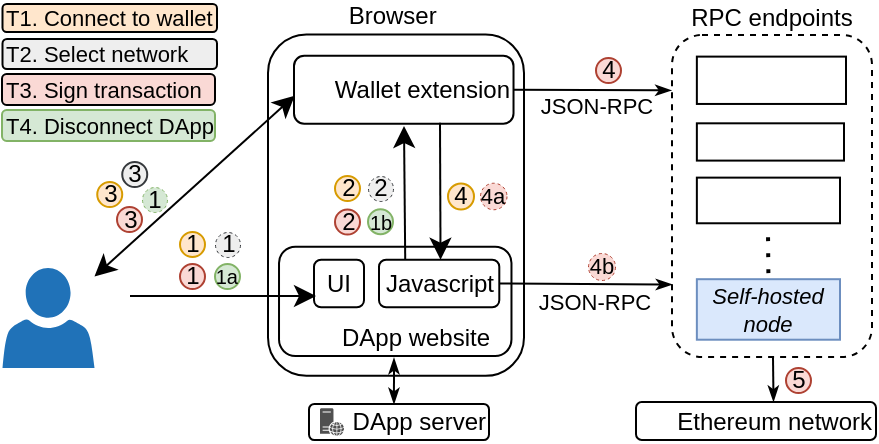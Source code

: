 <mxfile version="24.8.6" pages="3">
  <diagram name="Page-1" id="une94o24esR4AsokWM9O">
    <mxGraphModel dx="387" dy="275" grid="0" gridSize="10" guides="1" tooltips="1" connect="1" arrows="1" fold="1" page="1" pageScale="1" pageWidth="850" pageHeight="1100" math="0" shadow="0">
      <root>
        <mxCell id="0" />
        <mxCell id="1" parent="0" />
        <mxCell id="C3kiCjEXhCpGuOrahZ5G-40" value="" style="group;labelPosition=right;verticalLabelPosition=bottom;align=left;verticalAlign=top;spacing=2;" parent="1" vertex="1" connectable="0">
          <mxGeometry x="292" y="150" width="156" height="192" as="geometry" />
        </mxCell>
        <mxCell id="C3kiCjEXhCpGuOrahZ5G-41" value="Browser&amp;nbsp;" style="rounded=1;whiteSpace=wrap;html=1;labelPosition=center;verticalLabelPosition=top;align=center;verticalAlign=bottom;spacing=2;" parent="C3kiCjEXhCpGuOrahZ5G-40" vertex="1">
          <mxGeometry x="17" y="15.238" width="128" height="170.667" as="geometry" />
        </mxCell>
        <mxCell id="C3kiCjEXhCpGuOrahZ5G-45" value="" style="group;spacing=2;" parent="C3kiCjEXhCpGuOrahZ5G-40" vertex="1" connectable="0">
          <mxGeometry x="30" y="25.91" width="109.76" height="35.63" as="geometry" />
        </mxCell>
        <mxCell id="C3kiCjEXhCpGuOrahZ5G-52" value="" style="group;spacing=2;" parent="C3kiCjEXhCpGuOrahZ5G-45" vertex="1" connectable="0">
          <mxGeometry width="109.76" height="33.933" as="geometry" />
        </mxCell>
        <mxCell id="C3kiCjEXhCpGuOrahZ5G-46" value="Wallet extension" style="rounded=1;whiteSpace=wrap;html=1;labelPosition=center;verticalLabelPosition=middle;align=right;verticalAlign=middle;spacing=2;fillColor=none;strokeColor=default;" parent="C3kiCjEXhCpGuOrahZ5G-52" vertex="1">
          <mxGeometry width="109.76" height="33.933" as="geometry" />
        </mxCell>
        <mxCell id="C3kiCjEXhCpGuOrahZ5G-51" value="" style="shape=image;verticalLabelPosition=bottom;labelBackgroundColor=default;verticalAlign=top;aspect=fixed;imageAspect=0;image=https://upload.wikimedia.org/wikipedia/commons/thumb/3/36/MetaMask_Fox.svg/1024px-MetaMask_Fox.svg.png;spacing=2;" parent="C3kiCjEXhCpGuOrahZ5G-52" vertex="1">
          <mxGeometry y="7.612" width="20.413" height="20.413" as="geometry" />
        </mxCell>
        <mxCell id="C3kiCjEXhCpGuOrahZ5G-54" value="" style="group;labelPosition=center;verticalLabelPosition=top;align=center;verticalAlign=bottom;spacing=2;" parent="C3kiCjEXhCpGuOrahZ5G-40" vertex="1" connectable="0">
          <mxGeometry x="13.5" y="113" width="125.24" height="63" as="geometry" />
        </mxCell>
        <mxCell id="C3kiCjEXhCpGuOrahZ5G-43" value="&amp;nbsp; &amp;nbsp; &amp;nbsp; DApp website" style="rounded=1;whiteSpace=wrap;html=1;labelPosition=center;verticalLabelPosition=middle;align=center;verticalAlign=bottom;horizontal=1;spacing=2;fillColor=none;strokeColor=default;" parent="C3kiCjEXhCpGuOrahZ5G-54" vertex="1">
          <mxGeometry x="9.01" y="8.321" width="116.23" height="54.679" as="geometry" />
        </mxCell>
        <mxCell id="C3kiCjEXhCpGuOrahZ5G-75" value="UI" style="rounded=1;whiteSpace=wrap;html=1;spacing=2;" parent="C3kiCjEXhCpGuOrahZ5G-54" vertex="1">
          <mxGeometry x="26.5" y="14.86" width="25" height="23.77" as="geometry" />
        </mxCell>
        <mxCell id="C3kiCjEXhCpGuOrahZ5G-76" value="Javascript" style="rounded=1;whiteSpace=wrap;html=1;spacing=2;" parent="C3kiCjEXhCpGuOrahZ5G-54" vertex="1">
          <mxGeometry x="59.0" y="14.862" width="60.15" height="23.772" as="geometry" />
        </mxCell>
        <mxCell id="C3kiCjEXhCpGuOrahZ5G-53" value="" style="shape=image;verticalLabelPosition=bottom;labelBackgroundColor=default;verticalAlign=top;aspect=fixed;imageAspect=0;image=https://cryptologos.cc/logos/uniswap-uni-logo.png;spacing=2;" parent="C3kiCjEXhCpGuOrahZ5G-54" vertex="1">
          <mxGeometry x="12.5" y="41" width="19.24" height="19.24" as="geometry" />
        </mxCell>
        <mxCell id="LxJ94I9CbCbVv3ygDeM3-48" style="edgeStyle=none;curved=1;rounded=0;orthogonalLoop=1;jettySize=auto;html=1;exitX=0.218;exitY=0.002;exitDx=0;exitDy=0;fontSize=12;startSize=8;endSize=8;exitPerimeter=0;spacing=2;" parent="C3kiCjEXhCpGuOrahZ5G-40" source="C3kiCjEXhCpGuOrahZ5G-76" edge="1">
          <mxGeometry relative="1" as="geometry">
            <mxPoint x="86.003" y="114.29" as="sourcePoint" />
            <mxPoint x="85" y="61" as="targetPoint" />
          </mxGeometry>
        </mxCell>
        <mxCell id="LxJ94I9CbCbVv3ygDeM3-58" value="2" style="ellipse;whiteSpace=wrap;html=1;aspect=fixed;fillColor=#ffe6cc;strokeColor=#d79b00;strokeWidth=1;spacing=2;" parent="C3kiCjEXhCpGuOrahZ5G-40" vertex="1">
          <mxGeometry x="50.5" y="86" width="12.5" height="12.5" as="geometry" />
        </mxCell>
        <mxCell id="LxJ94I9CbCbVv3ygDeM3-59" value="2" style="ellipse;whiteSpace=wrap;html=1;aspect=fixed;fillColor=#eeeeee;strokeColor=#36393d;strokeWidth=0.5;dashed=1;spacing=2;" parent="C3kiCjEXhCpGuOrahZ5G-40" vertex="1">
          <mxGeometry x="67" y="86" width="12.5" height="12.5" as="geometry" />
        </mxCell>
        <mxCell id="LxJ94I9CbCbVv3ygDeM3-60" value="2" style="ellipse;whiteSpace=wrap;html=1;aspect=fixed;fillColor=#fad9d5;strokeColor=#ae4132;strokeWidth=1;spacing=2;" parent="C3kiCjEXhCpGuOrahZ5G-40" vertex="1">
          <mxGeometry x="50.5" y="102.75" width="12.5" height="12.5" as="geometry" />
        </mxCell>
        <mxCell id="LxJ94I9CbCbVv3ygDeM3-73" value="" style="endArrow=classic;html=1;rounded=0;fontSize=12;startSize=8;endSize=8;curved=1;exitX=0.81;exitY=0.985;exitDx=0;exitDy=0;exitPerimeter=0;entryX=0.75;entryY=0;entryDx=0;entryDy=0;spacing=2;" parent="C3kiCjEXhCpGuOrahZ5G-40" edge="1">
          <mxGeometry width="50" height="50" relative="1" as="geometry">
            <mxPoint x="103.0" y="59.333" as="sourcePoint" />
            <mxPoint x="103.272" y="127.862" as="targetPoint" />
          </mxGeometry>
        </mxCell>
        <mxCell id="LxJ94I9CbCbVv3ygDeM3-74" value="4" style="ellipse;whiteSpace=wrap;html=1;aspect=fixed;fillColor=#ffe6cc;strokeColor=#d79b00;strokeWidth=1;spacing=2;" parent="C3kiCjEXhCpGuOrahZ5G-40" vertex="1">
          <mxGeometry x="107" y="89.75" width="13" height="13" as="geometry" />
        </mxCell>
        <mxCell id="fmggFaF0ThRTQk1IwJiv-12" value="4a" style="ellipse;whiteSpace=wrap;html=1;aspect=fixed;fillColor=#fad9d5;strokeColor=#ae4132;strokeWidth=0.5;dashed=1;fontSize=11;spacing=2;" parent="C3kiCjEXhCpGuOrahZ5G-40" vertex="1">
          <mxGeometry x="123" y="89.37" width="13.25" height="13.25" as="geometry" />
        </mxCell>
        <mxCell id="LxJ94I9CbCbVv3ygDeM3-28" value="" style="endArrow=classic;html=1;rounded=0;fontSize=12;startSize=8;endSize=8;curved=1;entryX=0;entryY=0.427;entryDx=0;entryDy=0;fillColor=#dae8fc;strokeColor=#000000;entryPerimeter=0;spacing=2;" parent="C3kiCjEXhCpGuOrahZ5G-40" edge="1">
          <mxGeometry width="50" height="50" relative="1" as="geometry">
            <mxPoint x="-52" y="146" as="sourcePoint" />
            <mxPoint x="41" y="146.01" as="targetPoint" />
          </mxGeometry>
        </mxCell>
        <mxCell id="rJEmH0mMQNHHasyZSo2a-5" value="1b" style="ellipse;whiteSpace=wrap;html=1;aspect=fixed;fillColor=#d5e8d4;strokeColor=#82b366;strokeWidth=1;spacing=2;align=center;fontSize=10;" vertex="1" parent="C3kiCjEXhCpGuOrahZ5G-40">
          <mxGeometry x="67" y="102.62" width="12.5" height="12.5" as="geometry" />
        </mxCell>
        <mxCell id="LxJ94I9CbCbVv3ygDeM3-15" style="edgeStyle=none;curved=1;rounded=0;orthogonalLoop=1;jettySize=auto;html=1;exitX=1;exitY=0.5;exitDx=0;exitDy=0;fontSize=12;startSize=5;endSize=5;entryX=-0.003;entryY=0.172;entryDx=0;entryDy=0;entryPerimeter=0;startArrow=none;startFill=0;endArrow=classicThin;endFill=1;strokeWidth=1;spacing=2;" parent="1" source="C3kiCjEXhCpGuOrahZ5G-46" target="C3kiCjEXhCpGuOrahZ5G-67" edge="1">
          <mxGeometry relative="1" as="geometry">
            <mxPoint x="432.156" y="210.0" as="sourcePoint" />
            <mxPoint x="525.0" y="210.138" as="targetPoint" />
          </mxGeometry>
        </mxCell>
        <mxCell id="LxJ94I9CbCbVv3ygDeM3-26" value="JSON-RPC" style="edgeLabel;html=1;align=center;verticalAlign=middle;resizable=0;points=[];fontSize=11;labelBorderColor=none;spacing=2;" parent="LxJ94I9CbCbVv3ygDeM3-15" vertex="1" connectable="0">
          <mxGeometry x="-0.056" y="-1" relative="1" as="geometry">
            <mxPoint x="3" y="7" as="offset" />
          </mxGeometry>
        </mxCell>
        <mxCell id="LxJ94I9CbCbVv3ygDeM3-20" value="" style="sketch=0;pointerEvents=1;shadow=0;dashed=0;html=1;strokeColor=none;labelPosition=center;verticalLabelPosition=bottom;verticalAlign=top;outlineConnect=0;align=center;shape=mxgraph.office.users.user;fillColor=#2072B8;spacing=2;" parent="1" vertex="1">
          <mxGeometry x="176.25" y="282" width="46" height="50" as="geometry" />
        </mxCell>
        <mxCell id="LxJ94I9CbCbVv3ygDeM3-21" value="" style="group;spacing=2;dashed=1;" parent="1" vertex="1" connectable="0">
          <mxGeometry x="511" y="165.5" width="100" height="161" as="geometry" />
        </mxCell>
        <mxCell id="C3kiCjEXhCpGuOrahZ5G-67" value="RPC endpoints" style="rounded=1;whiteSpace=wrap;html=1;labelPosition=center;verticalLabelPosition=top;align=center;verticalAlign=bottom;spacing=2;dashed=1;" parent="LxJ94I9CbCbVv3ygDeM3-21" vertex="1">
          <mxGeometry width="100" height="161.0" as="geometry" />
        </mxCell>
        <mxCell id="LxJ94I9CbCbVv3ygDeM3-5" value="" style="shape=image;verticalLabelPosition=bottom;labelBackgroundColor=default;verticalAlign=top;aspect=fixed;imageAspect=0;image=https://seeklogo.com/images/Q/quicknode-logo-5B5937C318-seeklogo.com.png;imageBorder=default;spacing=2;" parent="LxJ94I9CbCbVv3ygDeM3-21" vertex="1">
          <mxGeometry x="12.43" y="44.162" width="73.57" height="18.64" as="geometry" />
        </mxCell>
        <mxCell id="LxJ94I9CbCbVv3ygDeM3-6" value="" style="shape=image;verticalLabelPosition=bottom;labelBackgroundColor=default;verticalAlign=top;aspect=fixed;imageAspect=0;image=https://images.squarespace-cdn.com/content/v1/5e0e6759c05d9814d305d62c/1590415283603-S5NCK5YIF1UJ39QIG7DD/Alchemy+Logo+-+Black.png;imageBorder=default;spacing=2;" parent="LxJ94I9CbCbVv3ygDeM3-21" vertex="1">
          <mxGeometry x="12.43" y="71.315" width="71.57" height="22.82" as="geometry" />
        </mxCell>
        <mxCell id="LxJ94I9CbCbVv3ygDeM3-9" value="" style="shape=image;verticalLabelPosition=bottom;labelBackgroundColor=default;verticalAlign=top;aspect=fixed;imageAspect=0;image=https://miro.medium.com/v2/resize:fit:1400/1*MFBPIImx2-NPybEQEHsq4A.jpeg;imageBorder=default;spacing=2;" parent="LxJ94I9CbCbVv3ygDeM3-21" vertex="1">
          <mxGeometry x="12.43" y="10.805" width="74.57" height="23.67" as="geometry" />
        </mxCell>
        <mxCell id="LxJ94I9CbCbVv3ygDeM3-16" value="&lt;i style=&quot;font-size: 11px;&quot;&gt;Self-hosted node&lt;/i&gt;" style="text;html=1;align=center;verticalAlign=middle;whiteSpace=wrap;rounded=0;fontSize=11;strokeColor=#6c8ebf;fillColor=#dae8fc;spacing=2;" parent="LxJ94I9CbCbVv3ygDeM3-21" vertex="1">
          <mxGeometry x="12.43" y="122.101" width="71.57" height="30.255" as="geometry" />
        </mxCell>
        <mxCell id="LxJ94I9CbCbVv3ygDeM3-17" value="" style="endArrow=none;dashed=1;html=1;dashPattern=1 3;strokeWidth=2;rounded=0;fontSize=12;startSize=8;endSize=8;curved=1;spacing=2;" parent="LxJ94I9CbCbVv3ygDeM3-21" edge="1">
          <mxGeometry width="50" height="50" relative="1" as="geometry">
            <mxPoint x="48.19" y="119.054" as="sourcePoint" />
            <mxPoint x="48" y="98.329" as="targetPoint" />
          </mxGeometry>
        </mxCell>
        <mxCell id="LxJ94I9CbCbVv3ygDeM3-13" style="edgeStyle=none;curved=1;rounded=0;orthogonalLoop=1;jettySize=auto;html=1;exitX=1;exitY=0.5;exitDx=0;exitDy=0;fontSize=12;startSize=5;endSize=5;entryX=0;entryY=0.775;entryDx=0;entryDy=0;entryPerimeter=0;endArrow=classicThin;endFill=1;startArrow=none;startFill=0;spacing=2;" parent="1" source="C3kiCjEXhCpGuOrahZ5G-76" target="C3kiCjEXhCpGuOrahZ5G-67" edge="1">
          <mxGeometry relative="1" as="geometry">
            <mxPoint x="419.191" y="293.0" as="sourcePoint" />
            <mxPoint x="525.2" y="293.219" as="targetPoint" />
          </mxGeometry>
        </mxCell>
        <mxCell id="LxJ94I9CbCbVv3ygDeM3-14" value="JSON-RPC" style="edgeLabel;html=1;align=center;verticalAlign=middle;resizable=0;points=[];fontSize=11;labelBorderColor=none;spacing=2;" parent="LxJ94I9CbCbVv3ygDeM3-13" vertex="1" connectable="0">
          <mxGeometry x="-0.08" relative="1" as="geometry">
            <mxPoint x="8" y="9" as="offset" />
          </mxGeometry>
        </mxCell>
        <mxCell id="LxJ94I9CbCbVv3ygDeM3-44" style="edgeStyle=none;curved=1;rounded=0;orthogonalLoop=1;jettySize=auto;html=1;fontSize=12;startSize=5;endSize=5;startArrow=classicThin;startFill=1;endArrow=classicThin;endFill=1;strokeWidth=1;entryX=0.472;entryY=0;entryDx=0;entryDy=0;entryPerimeter=0;spacing=2;" parent="1" target="LxJ94I9CbCbVv3ygDeM3-22" edge="1">
          <mxGeometry relative="1" as="geometry">
            <mxPoint x="372" y="327" as="sourcePoint" />
            <mxPoint x="373" y="355" as="targetPoint" />
          </mxGeometry>
        </mxCell>
        <mxCell id="LxJ94I9CbCbVv3ygDeM3-62" value="3" style="ellipse;whiteSpace=wrap;html=1;aspect=fixed;fillColor=#ffe6cc;strokeColor=#d79b00;strokeWidth=1;spacing=2;" parent="1" vertex="1">
          <mxGeometry x="223.62" y="239" width="12.5" height="12.5" as="geometry" />
        </mxCell>
        <mxCell id="LxJ94I9CbCbVv3ygDeM3-70" value="1" style="ellipse;whiteSpace=wrap;html=1;aspect=fixed;fillColor=#ffe6cc;strokeColor=#d79b00;strokeWidth=1;spacing=2;" parent="1" vertex="1">
          <mxGeometry x="265" y="264" width="12.5" height="12.5" as="geometry" />
        </mxCell>
        <mxCell id="LxJ94I9CbCbVv3ygDeM3-71" value="1" style="ellipse;whiteSpace=wrap;html=1;aspect=fixed;strokeWidth=0.5;dashed=1;spacing=2;fillColor=#eeeeee;strokeColor=#36393d;" parent="1" vertex="1">
          <mxGeometry x="282.5" y="264" width="12.5" height="12.5" as="geometry" />
        </mxCell>
        <mxCell id="LxJ94I9CbCbVv3ygDeM3-75" value="3" style="ellipse;whiteSpace=wrap;html=1;aspect=fixed;fillColor=#eeeeee;strokeColor=#36393d;strokeWidth=1;spacing=2;" parent="1" vertex="1">
          <mxGeometry x="236.12" y="229" width="12.5" height="12.5" as="geometry" />
        </mxCell>
        <mxCell id="LxJ94I9CbCbVv3ygDeM3-80" value="4" style="ellipse;whiteSpace=wrap;html=1;aspect=fixed;fillColor=#fad9d5;strokeColor=#ae4132;strokeWidth=1;spacing=2;" parent="1" vertex="1">
          <mxGeometry x="473" y="177" width="12.5" height="12.5" as="geometry" />
        </mxCell>
        <mxCell id="fmggFaF0ThRTQk1IwJiv-5" style="edgeStyle=none;curved=1;rounded=0;orthogonalLoop=1;jettySize=auto;html=1;fontSize=12;startSize=5;endSize=5;startArrow=none;startFill=0;endArrow=classicThin;endFill=1;strokeWidth=1;entryX=0.573;entryY=-0.008;entryDx=0;entryDy=0;exitX=0.505;exitY=1.002;exitDx=0;exitDy=0;exitPerimeter=0;entryPerimeter=0;spacing=2;" parent="1" source="C3kiCjEXhCpGuOrahZ5G-67" target="fmggFaF0ThRTQk1IwJiv-4" edge="1">
          <mxGeometry relative="1" as="geometry">
            <mxPoint x="575" y="334" as="sourcePoint" />
            <mxPoint x="575" y="361" as="targetPoint" />
          </mxGeometry>
        </mxCell>
        <mxCell id="fmggFaF0ThRTQk1IwJiv-11" value="" style="group;spacing=2;" parent="1" vertex="1" connectable="0">
          <mxGeometry x="493" y="349" width="120.0" height="19" as="geometry" />
        </mxCell>
        <mxCell id="fmggFaF0ThRTQk1IwJiv-4" value="Ethereum network" style="rounded=1;whiteSpace=wrap;html=1;align=right;spacing=2;" parent="fmggFaF0ThRTQk1IwJiv-11" vertex="1">
          <mxGeometry width="120" height="19" as="geometry" />
        </mxCell>
        <mxCell id="fmggFaF0ThRTQk1IwJiv-8" value="" style="shape=image;verticalLabelPosition=bottom;labelBackgroundColor=default;verticalAlign=top;aspect=fixed;imageAspect=0;image=https://upload.wikimedia.org/wikipedia/commons/thumb/6/6f/Ethereum-icon-purple.svg/768px-Ethereum-icon-purple.svg.png;spacing=2;" parent="fmggFaF0ThRTQk1IwJiv-11" vertex="1">
          <mxGeometry y="1.44" width="17.56" height="17.56" as="geometry" />
        </mxCell>
        <mxCell id="fmggFaF0ThRTQk1IwJiv-13" value="4b" style="ellipse;whiteSpace=wrap;html=1;aspect=fixed;fillColor=#fad9d5;strokeColor=#ae4132;strokeWidth=0.5;dashed=1;fontSize=11;spacing=2;" parent="1" vertex="1">
          <mxGeometry x="469" y="274.5" width="13.5" height="13.5" as="geometry" />
        </mxCell>
        <mxCell id="LxJ94I9CbCbVv3ygDeM3-61" style="edgeStyle=none;curved=1;rounded=0;orthogonalLoop=1;jettySize=auto;html=1;exitX=0.003;exitY=0.589;exitDx=0;exitDy=0;fontSize=12;startSize=8;endSize=8;startArrow=classic;startFill=1;exitPerimeter=0;spacing=2;" parent="1" source="C3kiCjEXhCpGuOrahZ5G-46" edge="1" target="LxJ94I9CbCbVv3ygDeM3-20">
          <mxGeometry relative="1" as="geometry">
            <mxPoint x="223" y="275" as="targetPoint" />
          </mxGeometry>
        </mxCell>
        <mxCell id="LxJ94I9CbCbVv3ygDeM3-22" value="DApp server" style="rounded=1;whiteSpace=wrap;html=1;align=right;strokeColor=default;spacing=2;" parent="1" vertex="1">
          <mxGeometry x="329.5" y="350" width="90" height="18" as="geometry" />
        </mxCell>
        <mxCell id="C3kiCjEXhCpGuOrahZ5G-19" value="" style="sketch=0;pointerEvents=1;shadow=0;dashed=0;html=1;strokeColor=none;fillColor=#505050;labelPosition=center;verticalLabelPosition=bottom;verticalAlign=top;outlineConnect=0;align=center;shape=mxgraph.office.servers.web_server;spacing=2;" parent="1" vertex="1">
          <mxGeometry x="335" y="352.11" width="12.02" height="13.79" as="geometry" />
        </mxCell>
        <mxCell id="fmggFaF0ThRTQk1IwJiv-18" value="5" style="ellipse;whiteSpace=wrap;html=1;aspect=fixed;fillColor=#fad9d5;strokeColor=#ae4132;strokeWidth=1;spacing=2;" parent="1" vertex="1">
          <mxGeometry x="568" y="332" width="12.5" height="12.5" as="geometry" />
        </mxCell>
        <mxCell id="-QWQsiClq8jSRm97X7ux-4" value="T1. Connect to wallet" style="text;html=1;align=left;verticalAlign=middle;whiteSpace=wrap;rounded=1;fontSize=11;strokeColor=default;fillColor=#FFE6CC;" parent="1" vertex="1">
          <mxGeometry x="176.25" y="150" width="107.25" height="14" as="geometry" />
        </mxCell>
        <mxCell id="-QWQsiClq8jSRm97X7ux-6" value="T2. Select network" style="text;html=1;align=left;verticalAlign=middle;whiteSpace=wrap;rounded=1;fontSize=11;strokeColor=default;fillColor=#EEEEEE;" parent="1" vertex="1">
          <mxGeometry x="176.25" y="167.5" width="107.25" height="15" as="geometry" />
        </mxCell>
        <mxCell id="-QWQsiClq8jSRm97X7ux-7" value="T3. Sign transaction" style="text;html=1;align=left;verticalAlign=middle;whiteSpace=wrap;rounded=1;fontSize=11;strokeColor=default;fillColor=#FAD9D5;" parent="1" vertex="1">
          <mxGeometry x="176" y="185" width="106.5" height="15.5" as="geometry" />
        </mxCell>
        <mxCell id="LxJ94I9CbCbVv3ygDeM3-72" value="1" style="ellipse;whiteSpace=wrap;html=1;aspect=fixed;fillColor=#fad9d5;strokeColor=#ae4132;strokeWidth=1;spacing=2;" parent="1" vertex="1">
          <mxGeometry x="265" y="280" width="12.5" height="12.5" as="geometry" />
        </mxCell>
        <mxCell id="LxJ94I9CbCbVv3ygDeM3-76" value="3" style="ellipse;whiteSpace=wrap;html=1;aspect=fixed;fillColor=#fad9d5;strokeColor=#ae4132;strokeWidth=1;spacing=2;" parent="1" vertex="1">
          <mxGeometry x="233.5" y="251.5" width="12.5" height="12.5" as="geometry" />
        </mxCell>
        <mxCell id="rJEmH0mMQNHHasyZSo2a-4" value="1a" style="ellipse;whiteSpace=wrap;html=1;aspect=fixed;fillColor=#d5e8d4;strokeColor=#82b366;strokeWidth=1;spacing=2;fontSize=10;align=right;" vertex="1" parent="1">
          <mxGeometry x="282.5" y="280" width="12.5" height="12.5" as="geometry" />
        </mxCell>
        <mxCell id="rJEmH0mMQNHHasyZSo2a-6" value="T4. Disconnect DApp" style="text;html=1;align=left;verticalAlign=middle;whiteSpace=wrap;rounded=1;fontSize=11;strokeColor=#82b366;fillColor=#D5E8D4;" vertex="1" parent="1">
          <mxGeometry x="176" y="203" width="106.5" height="15.5" as="geometry" />
        </mxCell>
        <mxCell id="rJEmH0mMQNHHasyZSo2a-7" value="1" style="ellipse;whiteSpace=wrap;html=1;aspect=fixed;fillColor=#d5e8d4;strokeColor=#82b366;strokeWidth=0.5;spacing=2;fontSize=12;align=center;dashed=1;" vertex="1" parent="1">
          <mxGeometry x="246" y="241.5" width="12.5" height="12.5" as="geometry" />
        </mxCell>
      </root>
    </mxGraphModel>
  </diagram>
  <diagram id="NhPWah8NKY6MbQQqPZ8q" name="Page-2">
    <mxGraphModel dx="1434" dy="1222" grid="0" gridSize="10" guides="1" tooltips="1" connect="1" arrows="1" fold="1" page="0" pageScale="1" pageWidth="850" pageHeight="1100" math="0" shadow="0">
      <root>
        <mxCell id="0" />
        <mxCell id="1" parent="0" />
        <mxCell id="K8lKFi9z58V-n7R6_Mus-1" value="" style="endArrow=none;html=1;rounded=0;strokeWidth=2;jumpStyle=none;jumpSize=6;strokeColor=default;" edge="1" parent="1">
          <mxGeometry width="50" height="50" relative="1" as="geometry">
            <mxPoint x="281" y="467" as="sourcePoint" />
            <mxPoint x="281" y="107" as="targetPoint" />
          </mxGeometry>
        </mxCell>
        <mxCell id="K8lKFi9z58V-n7R6_Mus-2" value="App server" style="sketch=0;pointerEvents=1;shadow=0;dashed=0;html=1;strokeColor=none;fillColor=#505050;labelPosition=center;verticalLabelPosition=bottom;verticalAlign=top;outlineConnect=0;align=center;shape=mxgraph.office.servers.web_server;" vertex="1" parent="1">
          <mxGeometry x="160" y="332" width="48" height="57" as="geometry" />
        </mxCell>
        <mxCell id="K8lKFi9z58V-n7R6_Mus-3" value="" style="group;labelPosition=center;verticalLabelPosition=top;align=center;verticalAlign=bottom;" vertex="1" connectable="0" parent="1">
          <mxGeometry x="100" y="150" width="156" height="126" as="geometry" />
        </mxCell>
        <mxCell id="K8lKFi9z58V-n7R6_Mus-4" value="Browser&amp;nbsp;" style="rounded=0;whiteSpace=wrap;html=1;labelPosition=center;verticalLabelPosition=top;align=center;verticalAlign=bottom;" vertex="1" parent="K8lKFi9z58V-n7R6_Mus-3">
          <mxGeometry x="13.765" y="10" width="142.235" height="116" as="geometry" />
        </mxCell>
        <mxCell id="K8lKFi9z58V-n7R6_Mus-5" value="" style="group" vertex="1" connectable="0" parent="K8lKFi9z58V-n7R6_Mus-3">
          <mxGeometry x="26.956" y="66" width="111.265" height="30" as="geometry" />
        </mxCell>
        <mxCell id="K8lKFi9z58V-n7R6_Mus-6" style="edgeStyle=none;curved=1;rounded=0;orthogonalLoop=1;jettySize=auto;html=1;fontSize=12;startSize=8;endSize=8;" edge="1" parent="K8lKFi9z58V-n7R6_Mus-5" source="K8lKFi9z58V-n7R6_Mus-7">
          <mxGeometry relative="1" as="geometry">
            <mxPoint x="49.044" y="113" as="targetPoint" />
          </mxGeometry>
        </mxCell>
        <mxCell id="K8lKFi9z58V-n7R6_Mus-7" value="App website" style="rounded=1;whiteSpace=wrap;html=1;labelPosition=center;verticalLabelPosition=middle;align=right;verticalAlign=middle;" vertex="1" parent="K8lKFi9z58V-n7R6_Mus-5">
          <mxGeometry width="99" height="30" as="geometry" />
        </mxCell>
        <mxCell id="K8lKFi9z58V-n7R6_Mus-8" value="" style="shape=image;html=1;verticalAlign=bottom;verticalLabelPosition=top;labelBackgroundColor=#ffffff;imageAspect=0;aspect=fixed;image=https://cdn2.iconfinder.com/data/icons/circle-icons-1/64/browser-128.png;labelPosition=center;align=center;" vertex="1" parent="K8lKFi9z58V-n7R6_Mus-5">
          <mxGeometry x="4.588" y="3.5" width="23" height="23" as="geometry" />
        </mxCell>
        <mxCell id="K8lKFi9z58V-n7R6_Mus-9" value="DApp server" style="sketch=0;pointerEvents=1;shadow=0;dashed=0;html=1;strokeColor=none;fillColor=#505050;labelPosition=center;verticalLabelPosition=bottom;verticalAlign=top;outlineConnect=0;align=center;shape=mxgraph.office.servers.web_server;" vertex="1" parent="1">
          <mxGeometry x="450" y="332" width="48" height="57" as="geometry" />
        </mxCell>
        <mxCell id="K8lKFi9z58V-n7R6_Mus-10" value="" style="shape=umlActor;verticalLabelPosition=bottom;verticalAlign=top;html=1;outlineConnect=0;" vertex="1" parent="1">
          <mxGeometry x="27" y="197" width="30" height="60" as="geometry" />
        </mxCell>
        <mxCell id="K8lKFi9z58V-n7R6_Mus-11" value="" style="shape=umlActor;verticalLabelPosition=bottom;verticalAlign=top;html=1;outlineConnect=0;" vertex="1" parent="1">
          <mxGeometry x="302" y="190" width="30" height="60" as="geometry" />
        </mxCell>
        <mxCell id="K8lKFi9z58V-n7R6_Mus-12" value="" style="group;labelPosition=center;verticalLabelPosition=top;align=center;verticalAlign=bottom;" vertex="1" connectable="0" parent="1">
          <mxGeometry x="373" y="157" width="156" height="126" as="geometry" />
        </mxCell>
        <mxCell id="K8lKFi9z58V-n7R6_Mus-13" value="Browser&amp;nbsp;" style="rounded=0;whiteSpace=wrap;html=1;labelPosition=center;verticalLabelPosition=top;align=center;verticalAlign=bottom;" vertex="1" parent="K8lKFi9z58V-n7R6_Mus-12">
          <mxGeometry x="18" y="10" width="124" height="116" as="geometry" />
        </mxCell>
        <mxCell id="K8lKFi9z58V-n7R6_Mus-14" value="" style="group" vertex="1" connectable="0" parent="K8lKFi9z58V-n7R6_Mus-12">
          <mxGeometry x="21.756" y="17" width="118" height="31.5" as="geometry" />
        </mxCell>
        <mxCell id="K8lKFi9z58V-n7R6_Mus-15" value="" style="group" vertex="1" connectable="0" parent="K8lKFi9z58V-n7R6_Mus-14">
          <mxGeometry width="118" height="30" as="geometry" />
        </mxCell>
        <mxCell id="K8lKFi9z58V-n7R6_Mus-16" value="Wallet extension" style="rounded=1;whiteSpace=wrap;html=1;labelPosition=center;verticalLabelPosition=middle;align=right;verticalAlign=middle;" vertex="1" parent="K8lKFi9z58V-n7R6_Mus-15">
          <mxGeometry width="118" height="30" as="geometry" />
        </mxCell>
        <mxCell id="K8lKFi9z58V-n7R6_Mus-17" value="" style="shape=image;verticalLabelPosition=bottom;labelBackgroundColor=default;verticalAlign=top;aspect=fixed;imageAspect=0;image=https://upload.wikimedia.org/wikipedia/commons/thumb/3/36/MetaMask_Fox.svg/1024px-MetaMask_Fox.svg.png;" vertex="1" parent="K8lKFi9z58V-n7R6_Mus-15">
          <mxGeometry y="1.25" width="27.5" height="27.5" as="geometry" />
        </mxCell>
        <mxCell id="K8lKFi9z58V-n7R6_Mus-18" value="" style="group;labelPosition=center;verticalLabelPosition=top;align=center;verticalAlign=bottom;" vertex="1" connectable="0" parent="K8lKFi9z58V-n7R6_Mus-12">
          <mxGeometry x="13.76" y="63" width="111.26" height="53" as="geometry" />
        </mxCell>
        <mxCell id="K8lKFi9z58V-n7R6_Mus-19" value="DApp website" style="rounded=1;whiteSpace=wrap;html=1;labelPosition=center;verticalLabelPosition=middle;align=right;verticalAlign=top;horizontal=1;" vertex="1" parent="K8lKFi9z58V-n7R6_Mus-18">
          <mxGeometry x="8" width="103.26" height="53" as="geometry" />
        </mxCell>
        <mxCell id="K8lKFi9z58V-n7R6_Mus-20" value="" style="shape=image;verticalLabelPosition=bottom;labelBackgroundColor=default;verticalAlign=top;aspect=fixed;imageAspect=0;image=https://cryptologos.cc/logos/uniswap-uni-logo.png;" vertex="1" parent="K8lKFi9z58V-n7R6_Mus-18">
          <mxGeometry x="12.0" y="3" width="23.999" height="23.999" as="geometry" />
        </mxCell>
        <mxCell id="K8lKFi9z58V-n7R6_Mus-21" value="HTML" style="rounded=1;whiteSpace=wrap;html=1;" vertex="1" parent="K8lKFi9z58V-n7R6_Mus-18">
          <mxGeometry x="22" y="29.3" width="37" height="20" as="geometry" />
        </mxCell>
        <mxCell id="K8lKFi9z58V-n7R6_Mus-22" value="JS" style="rounded=1;whiteSpace=wrap;html=1;" vertex="1" parent="K8lKFi9z58V-n7R6_Mus-18">
          <mxGeometry x="64" y="29.3" width="37" height="20" as="geometry" />
        </mxCell>
        <mxCell id="K8lKFi9z58V-n7R6_Mus-23" style="edgeStyle=none;curved=1;rounded=0;orthogonalLoop=1;jettySize=auto;html=1;entryX=0.007;entryY=0.367;entryDx=0;entryDy=0;entryPerimeter=0;fontSize=12;startSize=8;endSize=8;" edge="1" parent="1" source="K8lKFi9z58V-n7R6_Mus-10" target="K8lKFi9z58V-n7R6_Mus-7">
          <mxGeometry relative="1" as="geometry" />
        </mxCell>
        <mxCell id="K8lKFi9z58V-n7R6_Mus-24" value="" style="group" vertex="1" connectable="0" parent="1">
          <mxGeometry x="848" y="133" width="210" height="210" as="geometry" />
        </mxCell>
        <mxCell id="K8lKFi9z58V-n7R6_Mus-25" value="Ethereum Virtual Machine" style="whiteSpace=wrap;html=1;aspect=fixed;labelPosition=center;verticalLabelPosition=bottom;align=center;verticalAlign=top;" vertex="1" parent="K8lKFi9z58V-n7R6_Mus-24">
          <mxGeometry width="146" height="146" as="geometry" />
        </mxCell>
        <mxCell id="K8lKFi9z58V-n7R6_Mus-26" value="Contract" style="image;aspect=fixed;perimeter=ellipsePerimeter;html=1;align=center;shadow=0;dashed=0;fontColor=#4277BB;labelBackgroundColor=default;fontSize=12;spacingTop=3;image=img/lib/ibm/blockchain/smart_contract.svg;" vertex="1" parent="K8lKFi9z58V-n7R6_Mus-24">
          <mxGeometry x="23" y="14" width="35" height="35" as="geometry" />
        </mxCell>
        <mxCell id="K8lKFi9z58V-n7R6_Mus-27" value="Contract" style="image;aspect=fixed;perimeter=ellipsePerimeter;html=1;align=center;shadow=0;dashed=0;fontColor=#4277BB;labelBackgroundColor=default;fontSize=12;spacingTop=3;image=img/lib/ibm/blockchain/smart_contract.svg;" vertex="1" parent="K8lKFi9z58V-n7R6_Mus-24">
          <mxGeometry x="96" y="14" width="35" height="35" as="geometry" />
        </mxCell>
        <mxCell id="K8lKFi9z58V-n7R6_Mus-28" value="Data" style="shape=cylinder3;whiteSpace=wrap;html=1;boundedLbl=1;backgroundOutline=1;size=15;" vertex="1" parent="K8lKFi9z58V-n7R6_Mus-24">
          <mxGeometry x="16" y="80" width="38" height="60" as="geometry" />
        </mxCell>
        <mxCell id="K8lKFi9z58V-n7R6_Mus-29" value="Service providers" style="rounded=1;whiteSpace=wrap;html=1;labelPosition=center;verticalLabelPosition=bottom;align=center;verticalAlign=top;" vertex="1" parent="1">
          <mxGeometry x="670" y="166" width="120" height="60" as="geometry" />
        </mxCell>
        <mxCell id="K8lKFi9z58V-n7R6_Mus-30" value="" style="shape=image;verticalLabelPosition=bottom;labelBackgroundColor=default;verticalAlign=top;aspect=fixed;imageAspect=0;image=https://pbs.twimg.com/profile_images/1357501845145485316/yo6M6Y9u_400x400.jpg;" vertex="1" parent="1">
          <mxGeometry x="680" y="171.57" width="35.43" height="35.43" as="geometry" />
        </mxCell>
        <mxCell id="K8lKFi9z58V-n7R6_Mus-31" value="- JS talks to Infura and Ethereum&lt;br&gt;- information flow? (connecting to dapp/wallet -- getting balances; sending transactions from wallet to dapp to ethereum; try to connect labels to the core tasks)&lt;br&gt;- cluster of nodes, with contracts in the middle" style="text;html=1;align=center;verticalAlign=middle;resizable=0;points=[];autosize=1;strokeColor=none;fillColor=none;fontSize=16;" vertex="1" parent="1">
          <mxGeometry x="72.5" y="-8.5" width="1139" height="70" as="geometry" />
        </mxCell>
        <mxCell id="K8lKFi9z58V-n7R6_Mus-32" value="RPC" style="rounded=1;whiteSpace=wrap;html=1;" vertex="1" parent="1">
          <mxGeometry x="577" y="78" width="120" height="60" as="geometry" />
        </mxCell>
        <mxCell id="oi-Ng07n7ZCLu_Unex4q-1" value="&lt;span style=&quot;font-size: 12px; background-color: rgb(255, 255, 255);&quot;&gt;Providers broadcast transaction to ethereum nodes&lt;/span&gt;" style="text;html=1;align=center;verticalAlign=middle;resizable=0;points=[];autosize=1;strokeColor=none;fillColor=none;fontSize=16;" vertex="1" parent="1">
          <mxGeometry x="187" y="78" width="290" height="31" as="geometry" />
        </mxCell>
      </root>
    </mxGraphModel>
  </diagram>
  <diagram id="XF57T6sLpy-fcAAVzWLs" name="Page-3">
    <mxGraphModel dx="478" dy="274" grid="0" gridSize="10" guides="0" tooltips="1" connect="1" arrows="1" fold="1" page="0" pageScale="1" pageWidth="850" pageHeight="1100" math="0" shadow="0">
      <root>
        <mxCell id="0" />
        <mxCell id="1" parent="0" />
        <mxCell id="yXdf5EKumQq5Vq4dRwCw-1" value="" style="group;labelPosition=right;verticalLabelPosition=bottom;align=left;verticalAlign=top;rounded=1;" vertex="1" connectable="0" parent="1">
          <mxGeometry x="292" y="150" width="156" height="192" as="geometry" />
        </mxCell>
        <mxCell id="yXdf5EKumQq5Vq4dRwCw-2" value="Browser&amp;nbsp;" style="rounded=1;whiteSpace=wrap;html=1;labelPosition=center;verticalLabelPosition=top;align=center;verticalAlign=bottom;" vertex="1" parent="yXdf5EKumQq5Vq4dRwCw-1">
          <mxGeometry x="17" y="15.238" width="128" height="170.667" as="geometry" />
        </mxCell>
        <mxCell id="yXdf5EKumQq5Vq4dRwCw-3" value="" style="group;rounded=1;" vertex="1" connectable="0" parent="yXdf5EKumQq5Vq4dRwCw-1">
          <mxGeometry x="21.76" y="25.908" width="118" height="96" as="geometry" />
        </mxCell>
        <mxCell id="yXdf5EKumQq5Vq4dRwCw-4" value="" style="group;rounded=1;" vertex="1" connectable="0" parent="yXdf5EKumQq5Vq4dRwCw-3">
          <mxGeometry width="118" height="96" as="geometry" />
        </mxCell>
        <mxCell id="yXdf5EKumQq5Vq4dRwCw-5" value="Wallet extension" style="rounded=1;whiteSpace=wrap;html=1;labelPosition=center;verticalLabelPosition=middle;align=right;verticalAlign=middle;" vertex="1" parent="yXdf5EKumQq5Vq4dRwCw-4">
          <mxGeometry width="118" height="33.934" as="geometry" />
        </mxCell>
        <mxCell id="yXdf5EKumQq5Vq4dRwCw-7" value="" style="shape=image;verticalLabelPosition=bottom;labelBackgroundColor=default;verticalAlign=top;aspect=fixed;imageAspect=0;image=https://upload.wikimedia.org/wikipedia/commons/thumb/3/36/MetaMask_Fox.svg/1024px-MetaMask_Fox.svg.png;rounded=1;" vertex="1" parent="yXdf5EKumQq5Vq4dRwCw-4">
          <mxGeometry x="4.24" y="4.094" width="20.413" height="20.413" as="geometry" />
        </mxCell>
        <mxCell id="yXdf5EKumQq5Vq4dRwCw-8" value="" style="group;labelPosition=center;verticalLabelPosition=top;align=center;verticalAlign=bottom;rounded=1;" vertex="1" connectable="0" parent="yXdf5EKumQq5Vq4dRwCw-1">
          <mxGeometry x="13.5" y="113" width="125.24" height="63" as="geometry" />
        </mxCell>
        <mxCell id="yXdf5EKumQq5Vq4dRwCw-9" value="&amp;nbsp; &amp;nbsp; &amp;nbsp; DApp website" style="rounded=1;whiteSpace=wrap;html=1;labelPosition=center;verticalLabelPosition=middle;align=center;verticalAlign=bottom;horizontal=1;" vertex="1" parent="yXdf5EKumQq5Vq4dRwCw-8">
          <mxGeometry x="9.01" y="8.321" width="116.23" height="54.679" as="geometry" />
        </mxCell>
        <mxCell id="yXdf5EKumQq5Vq4dRwCw-11" value="Javascript" style="rounded=1;whiteSpace=wrap;html=1;" vertex="1" parent="yXdf5EKumQq5Vq4dRwCw-8">
          <mxGeometry x="12.5" y="13.002" width="60.15" height="23.772" as="geometry" />
        </mxCell>
        <mxCell id="yXdf5EKumQq5Vq4dRwCw-12" value="" style="shape=image;verticalLabelPosition=bottom;labelBackgroundColor=default;verticalAlign=top;aspect=fixed;imageAspect=0;image=https://cryptologos.cc/logos/uniswap-uni-logo.png;rounded=1;" vertex="1" parent="yXdf5EKumQq5Vq4dRwCw-8">
          <mxGeometry x="12.5" y="41" width="19.24" height="19.24" as="geometry" />
        </mxCell>
        <mxCell id="yXdf5EKumQq5Vq4dRwCw-52" value="" style="line;strokeWidth=1;direction=south;html=1;fillColor=#b1ddf0;strokeColor=#10739e;rounded=1;" vertex="1" parent="yXdf5EKumQq5Vq4dRwCw-1">
          <mxGeometry x="31" y="57" width="10" height="74" as="geometry" />
        </mxCell>
        <mxCell id="fm5Wk1DUH2wqAZG00kR2-4" value="" style="endArrow=none;html=1;rounded=1;fontSize=12;startSize=8;endSize=8;curved=1;fillColor=#b1ddf0;strokeColor=#10739e;strokeWidth=1;" edge="1" parent="yXdf5EKumQq5Vq4dRwCw-1">
          <mxGeometry width="50" height="50" relative="1" as="geometry">
            <mxPoint x="-62" y="51" as="sourcePoint" />
            <mxPoint x="44" y="51" as="targetPoint" />
          </mxGeometry>
        </mxCell>
        <mxCell id="yXdf5EKumQq5Vq4dRwCw-21" value="" style="sketch=0;pointerEvents=1;shadow=0;dashed=0;html=1;strokeColor=none;labelPosition=center;verticalLabelPosition=bottom;verticalAlign=top;outlineConnect=0;align=center;shape=mxgraph.office.users.user;fillColor=#2072B8;rounded=1;" vertex="1" parent="1">
          <mxGeometry x="183" y="212.0" width="46" height="50" as="geometry" />
        </mxCell>
        <mxCell id="yXdf5EKumQq5Vq4dRwCw-22" value="" style="group;rounded=1;" vertex="1" connectable="0" parent="1">
          <mxGeometry x="525" y="173" width="100" height="161" as="geometry" />
        </mxCell>
        <mxCell id="yXdf5EKumQq5Vq4dRwCw-23" value="Ethereum Node" style="rounded=1;whiteSpace=wrap;html=1;labelPosition=center;verticalLabelPosition=top;align=center;verticalAlign=bottom;" vertex="1" parent="yXdf5EKumQq5Vq4dRwCw-22">
          <mxGeometry width="100" height="161.0" as="geometry" />
        </mxCell>
        <mxCell id="yXdf5EKumQq5Vq4dRwCw-24" value="" style="shape=image;verticalLabelPosition=bottom;labelBackgroundColor=default;verticalAlign=top;aspect=fixed;imageAspect=0;image=https://seeklogo.com/images/Q/quicknode-logo-5B5937C318-seeklogo.com.png;imageBorder=default;rounded=1;" vertex="1" parent="yXdf5EKumQq5Vq4dRwCw-22">
          <mxGeometry x="12.43" y="44.162" width="73.57" height="18.64" as="geometry" />
        </mxCell>
        <mxCell id="yXdf5EKumQq5Vq4dRwCw-25" value="" style="shape=image;verticalLabelPosition=bottom;labelBackgroundColor=default;verticalAlign=top;aspect=fixed;imageAspect=0;image=https://images.squarespace-cdn.com/content/v1/5e0e6759c05d9814d305d62c/1590415283603-S5NCK5YIF1UJ39QIG7DD/Alchemy+Logo+-+Black.png;imageBorder=default;rounded=1;" vertex="1" parent="yXdf5EKumQq5Vq4dRwCw-22">
          <mxGeometry x="12.43" y="71.315" width="71.57" height="22.82" as="geometry" />
        </mxCell>
        <mxCell id="yXdf5EKumQq5Vq4dRwCw-26" value="" style="shape=image;verticalLabelPosition=bottom;labelBackgroundColor=default;verticalAlign=top;aspect=fixed;imageAspect=0;image=https://miro.medium.com/v2/resize:fit:1400/1*MFBPIImx2-NPybEQEHsq4A.jpeg;imageBorder=default;rounded=1;" vertex="1" parent="yXdf5EKumQq5Vq4dRwCw-22">
          <mxGeometry x="12.43" y="10.805" width="74.57" height="23.67" as="geometry" />
        </mxCell>
        <mxCell id="yXdf5EKumQq5Vq4dRwCw-27" value="&lt;i style=&quot;font-size: 11px;&quot;&gt;Self-hosted node&lt;/i&gt;" style="text;html=1;align=center;verticalAlign=middle;whiteSpace=wrap;rounded=1;fontSize=11;strokeColor=#d79b00;fillColor=#ffe6cc;" vertex="1" parent="yXdf5EKumQq5Vq4dRwCw-22">
          <mxGeometry x="12.43" y="122.101" width="71.57" height="30.255" as="geometry" />
        </mxCell>
        <mxCell id="yXdf5EKumQq5Vq4dRwCw-28" value="" style="endArrow=none;dashed=1;html=1;dashPattern=1 3;strokeWidth=2;rounded=1;fontSize=12;startSize=8;endSize=8;curved=1;" edge="1" parent="yXdf5EKumQq5Vq4dRwCw-22">
          <mxGeometry width="50" height="50" relative="1" as="geometry">
            <mxPoint x="48.19" y="119.054" as="sourcePoint" />
            <mxPoint x="48" y="98.329" as="targetPoint" />
          </mxGeometry>
        </mxCell>
        <mxCell id="yXdf5EKumQq5Vq4dRwCw-29" value="" style="group;rounded=1;" vertex="1" connectable="0" parent="1">
          <mxGeometry x="320" y="359" width="98" height="29" as="geometry" />
        </mxCell>
        <mxCell id="yXdf5EKumQq5Vq4dRwCw-30" value="DApp server" style="rounded=1;whiteSpace=wrap;html=1;align=right;" vertex="1" parent="yXdf5EKumQq5Vq4dRwCw-29">
          <mxGeometry width="98" height="29" as="geometry" />
        </mxCell>
        <mxCell id="yXdf5EKumQq5Vq4dRwCw-31" value="" style="sketch=0;pointerEvents=1;shadow=0;dashed=0;html=1;strokeColor=none;fillColor=#505050;labelPosition=center;verticalLabelPosition=bottom;verticalAlign=top;outlineConnect=0;align=center;shape=mxgraph.office.servers.web_server;rounded=1;" vertex="1" parent="yXdf5EKumQq5Vq4dRwCw-29">
          <mxGeometry x="5" y="2.03" width="21" height="24.94" as="geometry" />
        </mxCell>
        <mxCell id="yXdf5EKumQq5Vq4dRwCw-35" style="edgeStyle=none;curved=1;rounded=1;orthogonalLoop=1;jettySize=auto;html=1;exitX=0.5;exitY=1;exitDx=0;exitDy=0;entryX=0.537;entryY=-0.003;entryDx=0;entryDy=0;entryPerimeter=0;fontSize=12;startSize=8;endSize=8;startArrow=classicThin;startFill=1;endArrow=classicThin;endFill=1;" edge="1" parent="1" source="yXdf5EKumQq5Vq4dRwCw-9" target="yXdf5EKumQq5Vq4dRwCw-30">
          <mxGeometry relative="1" as="geometry" />
        </mxCell>
        <mxCell id="yXdf5EKumQq5Vq4dRwCw-10" value="HTML" style="rounded=1;whiteSpace=wrap;html=1;" vertex="1" parent="1">
          <mxGeometry x="506" y="396.002" width="36.5" height="23.772" as="geometry" />
        </mxCell>
        <mxCell id="yXdf5EKumQq5Vq4dRwCw-51" value="" style="line;strokeWidth=1;html=1;fillColor=#b1ddf0;strokeColor=#10739e;rounded=1;" vertex="1" parent="1">
          <mxGeometry x="229" y="276" width="99" height="10" as="geometry" />
        </mxCell>
        <mxCell id="Y6XCqYKuqXJC3JLhA63O-1" value="" style="endArrow=classic;html=1;rounded=1;fontSize=12;startSize=8;endSize=8;curved=1;entryX=0.188;entryY=0.006;entryDx=0;entryDy=0;entryPerimeter=0;fillColor=#b1ddf0;strokeColor=#10739e;" edge="1" parent="1" target="yXdf5EKumQq5Vq4dRwCw-9">
          <mxGeometry width="50" height="50" relative="1" as="geometry">
            <mxPoint x="336" y="201" as="sourcePoint" />
            <mxPoint x="299" y="262" as="targetPoint" />
          </mxGeometry>
        </mxCell>
        <mxCell id="Y6XCqYKuqXJC3JLhA63O-2" value="" style="line;strokeWidth=1;html=1;fillColor=#b1ddf0;strokeColor=#10739e;rounded=1;" vertex="1" parent="1">
          <mxGeometry x="230" y="202" width="98" height="10" as="geometry" />
        </mxCell>
        <mxCell id="1vo8K3c5eMDxRj8L1xUB-1" value="" style="line;strokeWidth=1;direction=south;html=1;fillColor=#b1ddf0;strokeColor=#10739e;rounded=1;" vertex="1" parent="1">
          <mxGeometry x="225" y="200" width="10" height="7" as="geometry" />
        </mxCell>
      </root>
    </mxGraphModel>
  </diagram>
</mxfile>

